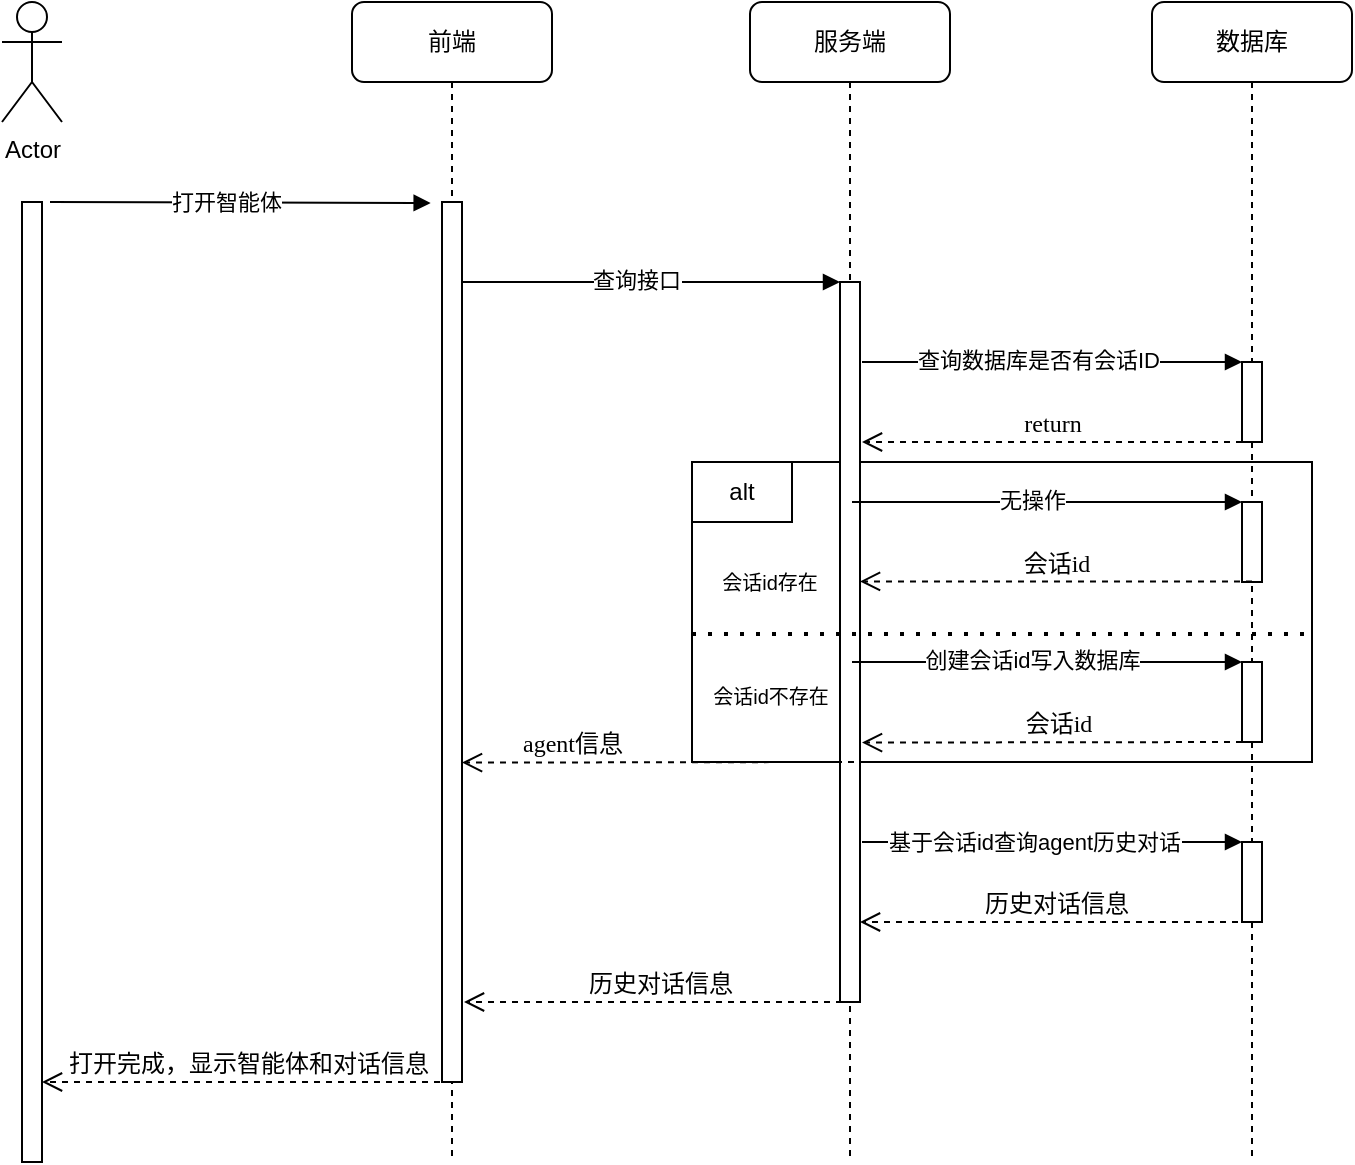 <mxfile version="26.2.13">
  <diagram name="Page-1" id="13e1069c-82ec-6db2-03f1-153e76fe0fe0">
    <mxGraphModel dx="1723" dy="919" grid="1" gridSize="10" guides="1" tooltips="1" connect="1" arrows="1" fold="1" page="1" pageScale="1" pageWidth="1100" pageHeight="850" background="none" math="0" shadow="0">
      <root>
        <mxCell id="0" />
        <mxCell id="1" parent="0" />
        <mxCell id="Ww4k8PjGt3EXnBUToz8T-38" value="" style="rounded=0;whiteSpace=wrap;html=1;movable=1;resizable=1;rotatable=1;deletable=1;editable=1;locked=0;connectable=1;" vertex="1" parent="1">
          <mxGeometry x="545" y="370" width="310" height="150" as="geometry" />
        </mxCell>
        <mxCell id="Ww4k8PjGt3EXnBUToz8T-5" value="" style="html=1;points=[];perimeter=orthogonalPerimeter;rounded=0;shadow=0;comic=0;labelBackgroundColor=none;strokeWidth=1;fontFamily=Verdana;fontSize=12;align=center;" vertex="1" parent="1">
          <mxGeometry x="210" y="240" width="10" height="480" as="geometry" />
        </mxCell>
        <mxCell id="Ww4k8PjGt3EXnBUToz8T-9" value="" style="html=1;verticalAlign=bottom;endArrow=block;entryX=0.033;entryY=0.02;labelBackgroundColor=none;fontFamily=Verdana;fontSize=12;edgeStyle=elbowEdgeStyle;elbow=vertical;entryDx=0;entryDy=0;entryPerimeter=0;" edge="1" parent="1">
          <mxGeometry x="0.062" y="9" relative="1" as="geometry">
            <mxPoint x="224" y="240" as="sourcePoint" />
            <mxPoint x="414.33" y="241" as="targetPoint" />
            <mxPoint as="offset" />
          </mxGeometry>
        </mxCell>
        <mxCell id="Ww4k8PjGt3EXnBUToz8T-11" value="打开智能体" style="edgeLabel;html=1;align=center;verticalAlign=middle;resizable=0;points=[];" vertex="1" connectable="0" parent="Ww4k8PjGt3EXnBUToz8T-9">
          <mxGeometry x="-0.079" y="1" relative="1" as="geometry">
            <mxPoint as="offset" />
          </mxGeometry>
        </mxCell>
        <mxCell id="Ww4k8PjGt3EXnBUToz8T-17" value="服务端" style="shape=umlLifeline;perimeter=lifelinePerimeter;whiteSpace=wrap;html=1;container=1;collapsible=0;recursiveResize=0;outlineConnect=0;rounded=1;shadow=0;comic=0;labelBackgroundColor=none;strokeWidth=1;fontFamily=Verdana;fontSize=12;align=center;" vertex="1" parent="1">
          <mxGeometry x="574" y="140" width="100" height="580" as="geometry" />
        </mxCell>
        <mxCell id="Ww4k8PjGt3EXnBUToz8T-18" value="" style="html=1;points=[];perimeter=orthogonalPerimeter;rounded=0;shadow=0;comic=0;labelBackgroundColor=none;strokeWidth=1;fontFamily=Verdana;fontSize=12;align=center;" vertex="1" parent="Ww4k8PjGt3EXnBUToz8T-17">
          <mxGeometry x="45" y="140" width="10" height="360" as="geometry" />
        </mxCell>
        <mxCell id="Ww4k8PjGt3EXnBUToz8T-23" value="" style="html=1;verticalAlign=bottom;endArrow=block;labelBackgroundColor=none;fontFamily=Verdana;fontSize=12;edgeStyle=elbowEdgeStyle;elbow=vertical;" edge="1" parent="Ww4k8PjGt3EXnBUToz8T-17">
          <mxGeometry x="0.062" y="9" relative="1" as="geometry">
            <mxPoint x="-145" y="140" as="sourcePoint" />
            <mxPoint x="45" y="140" as="targetPoint" />
            <mxPoint as="offset" />
          </mxGeometry>
        </mxCell>
        <mxCell id="Ww4k8PjGt3EXnBUToz8T-24" value="查询接口" style="edgeLabel;html=1;align=center;verticalAlign=middle;resizable=0;points=[];" vertex="1" connectable="0" parent="Ww4k8PjGt3EXnBUToz8T-23">
          <mxGeometry x="-0.079" y="1" relative="1" as="geometry">
            <mxPoint as="offset" />
          </mxGeometry>
        </mxCell>
        <mxCell id="Ww4k8PjGt3EXnBUToz8T-47" value="&lt;span style=&quot;font-size: 10px;&quot;&gt;会话id不存在&lt;/span&gt;" style="text;html=1;align=center;verticalAlign=middle;whiteSpace=wrap;rounded=0;" vertex="1" parent="Ww4k8PjGt3EXnBUToz8T-17">
          <mxGeometry x="-23" y="334" width="67" height="25" as="geometry" />
        </mxCell>
        <mxCell id="Ww4k8PjGt3EXnBUToz8T-19" value="Actor" style="shape=umlActor;verticalLabelPosition=bottom;verticalAlign=top;html=1;" vertex="1" parent="1">
          <mxGeometry x="200" y="140" width="30" height="60" as="geometry" />
        </mxCell>
        <mxCell id="Ww4k8PjGt3EXnBUToz8T-20" value="前端" style="shape=umlLifeline;perimeter=lifelinePerimeter;whiteSpace=wrap;html=1;container=1;collapsible=0;recursiveResize=0;outlineConnect=0;rounded=1;shadow=0;comic=0;labelBackgroundColor=none;strokeWidth=1;fontFamily=Verdana;fontSize=12;align=center;movable=1;resizable=1;rotatable=1;deletable=1;editable=1;locked=0;connectable=1;" vertex="1" parent="1">
          <mxGeometry x="375" y="140" width="100" height="580" as="geometry" />
        </mxCell>
        <mxCell id="Ww4k8PjGt3EXnBUToz8T-21" value="" style="html=1;points=[];perimeter=orthogonalPerimeter;rounded=0;shadow=0;comic=0;labelBackgroundColor=none;strokeWidth=1;fontFamily=Verdana;fontSize=12;align=center;" vertex="1" parent="Ww4k8PjGt3EXnBUToz8T-20">
          <mxGeometry x="45" y="100" width="10" height="440" as="geometry" />
        </mxCell>
        <mxCell id="Ww4k8PjGt3EXnBUToz8T-65" value="agent信息" style="html=1;verticalAlign=bottom;endArrow=open;dashed=1;endSize=8;labelBackgroundColor=none;fontFamily=Verdana;fontSize=12;" edge="1" parent="Ww4k8PjGt3EXnBUToz8T-20">
          <mxGeometry x="0.439" relative="1" as="geometry">
            <mxPoint x="55" y="380.29" as="targetPoint" />
            <mxPoint x="251" y="380" as="sourcePoint" />
            <mxPoint as="offset" />
          </mxGeometry>
        </mxCell>
        <mxCell id="Ww4k8PjGt3EXnBUToz8T-25" value="数据库" style="shape=umlLifeline;perimeter=lifelinePerimeter;whiteSpace=wrap;html=1;container=1;collapsible=0;recursiveResize=0;outlineConnect=0;rounded=1;shadow=0;comic=0;labelBackgroundColor=none;strokeWidth=1;fontFamily=Verdana;fontSize=12;align=center;" vertex="1" parent="1">
          <mxGeometry x="775" y="140" width="100" height="580" as="geometry" />
        </mxCell>
        <mxCell id="Ww4k8PjGt3EXnBUToz8T-26" value="" style="html=1;points=[];perimeter=orthogonalPerimeter;rounded=0;shadow=0;comic=0;labelBackgroundColor=none;strokeWidth=1;fontFamily=Verdana;fontSize=12;align=center;" vertex="1" parent="Ww4k8PjGt3EXnBUToz8T-25">
          <mxGeometry x="45" y="180" width="10" height="40" as="geometry" />
        </mxCell>
        <mxCell id="Ww4k8PjGt3EXnBUToz8T-35" value="" style="html=1;verticalAlign=bottom;endArrow=block;labelBackgroundColor=none;fontFamily=Verdana;fontSize=12;edgeStyle=elbowEdgeStyle;elbow=vertical;" edge="1" parent="Ww4k8PjGt3EXnBUToz8T-25">
          <mxGeometry x="0.062" y="9" relative="1" as="geometry">
            <mxPoint x="-145" y="180" as="sourcePoint" />
            <mxPoint x="45" y="180" as="targetPoint" />
            <mxPoint as="offset" />
          </mxGeometry>
        </mxCell>
        <mxCell id="Ww4k8PjGt3EXnBUToz8T-36" value="查询数据库是否有会话ID" style="edgeLabel;html=1;align=center;verticalAlign=middle;resizable=0;points=[];" vertex="1" connectable="0" parent="Ww4k8PjGt3EXnBUToz8T-35">
          <mxGeometry x="-0.079" y="1" relative="1" as="geometry">
            <mxPoint as="offset" />
          </mxGeometry>
        </mxCell>
        <mxCell id="Ww4k8PjGt3EXnBUToz8T-37" value="return" style="html=1;verticalAlign=bottom;endArrow=open;dashed=1;endSize=8;labelBackgroundColor=none;fontFamily=Verdana;fontSize=12;" edge="1" parent="Ww4k8PjGt3EXnBUToz8T-25">
          <mxGeometry relative="1" as="geometry">
            <mxPoint x="-145" y="220" as="targetPoint" />
            <mxPoint x="45" y="220" as="sourcePoint" />
          </mxGeometry>
        </mxCell>
        <mxCell id="Ww4k8PjGt3EXnBUToz8T-63" value="" style="html=1;points=[];perimeter=orthogonalPerimeter;rounded=0;shadow=0;comic=0;labelBackgroundColor=none;strokeWidth=1;fontFamily=Verdana;fontSize=12;align=center;" vertex="1" parent="Ww4k8PjGt3EXnBUToz8T-25">
          <mxGeometry x="45" y="420" width="10" height="40" as="geometry" />
        </mxCell>
        <mxCell id="Ww4k8PjGt3EXnBUToz8T-40" value="alt" style="rounded=0;whiteSpace=wrap;html=1;movable=1;resizable=1;rotatable=1;deletable=1;editable=1;locked=0;connectable=1;" vertex="1" parent="1">
          <mxGeometry x="545" y="370" width="50" height="30" as="geometry" />
        </mxCell>
        <mxCell id="Ww4k8PjGt3EXnBUToz8T-42" value="" style="endArrow=none;dashed=1;html=1;dashPattern=1 3;strokeWidth=2;rounded=0;movable=1;resizable=1;rotatable=1;deletable=1;editable=1;locked=0;connectable=1;" edge="1" parent="1">
          <mxGeometry width="50" height="50" relative="1" as="geometry">
            <mxPoint x="545" y="456" as="sourcePoint" />
            <mxPoint x="857" y="456" as="targetPoint" />
          </mxGeometry>
        </mxCell>
        <mxCell id="Ww4k8PjGt3EXnBUToz8T-43" value="" style="html=1;points=[];perimeter=orthogonalPerimeter;rounded=0;shadow=0;comic=0;labelBackgroundColor=none;strokeWidth=1;fontFamily=Verdana;fontSize=12;align=center;" vertex="1" parent="1">
          <mxGeometry x="820" y="390" width="10" height="40" as="geometry" />
        </mxCell>
        <mxCell id="Ww4k8PjGt3EXnBUToz8T-45" value="" style="html=1;points=[];perimeter=orthogonalPerimeter;rounded=0;shadow=0;comic=0;labelBackgroundColor=none;strokeWidth=1;fontFamily=Verdana;fontSize=12;align=center;" vertex="1" parent="1">
          <mxGeometry x="820" y="470" width="10" height="40" as="geometry" />
        </mxCell>
        <mxCell id="Ww4k8PjGt3EXnBUToz8T-46" value="&lt;font style=&quot;font-size: 10px;&quot;&gt;会话id存在&lt;/font&gt;" style="text;html=1;align=center;verticalAlign=middle;whiteSpace=wrap;rounded=0;" vertex="1" parent="1">
          <mxGeometry x="559" y="417.5" width="50" height="25" as="geometry" />
        </mxCell>
        <mxCell id="Ww4k8PjGt3EXnBUToz8T-50" value="" style="html=1;verticalAlign=bottom;endArrow=block;labelBackgroundColor=none;fontFamily=Verdana;fontSize=12;edgeStyle=elbowEdgeStyle;elbow=vertical;" edge="1" parent="1">
          <mxGeometry x="0.062" y="9" relative="1" as="geometry">
            <mxPoint x="625" y="470" as="sourcePoint" />
            <mxPoint x="820" y="470" as="targetPoint" />
            <mxPoint as="offset" />
          </mxGeometry>
        </mxCell>
        <mxCell id="Ww4k8PjGt3EXnBUToz8T-51" value="创建会话id写入数据库" style="edgeLabel;html=1;align=center;verticalAlign=middle;resizable=0;points=[];" vertex="1" connectable="0" parent="Ww4k8PjGt3EXnBUToz8T-50">
          <mxGeometry x="-0.079" y="1" relative="1" as="geometry">
            <mxPoint as="offset" />
          </mxGeometry>
        </mxCell>
        <mxCell id="Ww4k8PjGt3EXnBUToz8T-52" value="" style="html=1;verticalAlign=bottom;endArrow=block;labelBackgroundColor=none;fontFamily=Verdana;fontSize=12;edgeStyle=elbowEdgeStyle;elbow=vertical;" edge="1" parent="1">
          <mxGeometry x="0.062" y="9" relative="1" as="geometry">
            <mxPoint x="625" y="390" as="sourcePoint" />
            <mxPoint x="820" y="390" as="targetPoint" />
            <mxPoint as="offset" />
          </mxGeometry>
        </mxCell>
        <mxCell id="Ww4k8PjGt3EXnBUToz8T-53" value="无操作" style="edgeLabel;html=1;align=center;verticalAlign=middle;resizable=0;points=[];" vertex="1" connectable="0" parent="Ww4k8PjGt3EXnBUToz8T-52">
          <mxGeometry x="-0.079" y="1" relative="1" as="geometry">
            <mxPoint as="offset" />
          </mxGeometry>
        </mxCell>
        <mxCell id="Ww4k8PjGt3EXnBUToz8T-57" value="" style="html=1;verticalAlign=bottom;endArrow=block;labelBackgroundColor=none;fontFamily=Verdana;fontSize=12;edgeStyle=elbowEdgeStyle;elbow=horizontal;" edge="1" parent="1">
          <mxGeometry x="0.062" y="9" relative="1" as="geometry">
            <mxPoint x="630" y="560" as="sourcePoint" />
            <mxPoint x="820" y="560" as="targetPoint" />
            <mxPoint as="offset" />
          </mxGeometry>
        </mxCell>
        <mxCell id="Ww4k8PjGt3EXnBUToz8T-60" value="基于会话id查询agent历史对话" style="edgeLabel;html=1;align=center;verticalAlign=middle;resizable=0;points=[];" vertex="1" connectable="0" parent="Ww4k8PjGt3EXnBUToz8T-57">
          <mxGeometry x="-0.101" relative="1" as="geometry">
            <mxPoint as="offset" />
          </mxGeometry>
        </mxCell>
        <mxCell id="Ww4k8PjGt3EXnBUToz8T-55" value="会话id" style="html=1;verticalAlign=bottom;endArrow=open;dashed=1;endSize=8;labelBackgroundColor=none;fontFamily=Verdana;fontSize=12;" edge="1" parent="1" target="Ww4k8PjGt3EXnBUToz8T-18">
          <mxGeometry relative="1" as="geometry">
            <mxPoint x="715" y="429.71" as="targetPoint" />
            <mxPoint x="825" y="429.71" as="sourcePoint" />
          </mxGeometry>
        </mxCell>
        <mxCell id="Ww4k8PjGt3EXnBUToz8T-62" value="会话id" style="html=1;verticalAlign=bottom;endArrow=open;dashed=1;endSize=8;labelBackgroundColor=none;fontFamily=Verdana;fontSize=12;" edge="1" parent="1">
          <mxGeometry relative="1" as="geometry">
            <mxPoint x="630" y="510.29" as="targetPoint" />
            <mxPoint x="826" y="510" as="sourcePoint" />
          </mxGeometry>
        </mxCell>
        <mxCell id="Ww4k8PjGt3EXnBUToz8T-64" value="历史对话信息" style="html=1;verticalAlign=bottom;endArrow=open;dashed=1;endSize=8;labelBackgroundColor=none;fontFamily=Verdana;fontSize=12;" edge="1" parent="1">
          <mxGeometry relative="1" as="geometry">
            <mxPoint x="629" y="600" as="targetPoint" />
            <mxPoint x="824" y="600" as="sourcePoint" />
          </mxGeometry>
        </mxCell>
        <mxCell id="Ww4k8PjGt3EXnBUToz8T-66" value="历史对话信息" style="html=1;verticalAlign=bottom;endArrow=open;dashed=1;endSize=8;labelBackgroundColor=none;fontFamily=Verdana;fontSize=12;" edge="1" parent="1">
          <mxGeometry relative="1" as="geometry">
            <mxPoint x="431" y="640" as="targetPoint" />
            <mxPoint x="626" y="640" as="sourcePoint" />
          </mxGeometry>
        </mxCell>
        <mxCell id="Ww4k8PjGt3EXnBUToz8T-67" value="打开完成，显示智能体和对话信息" style="html=1;verticalAlign=bottom;endArrow=open;dashed=1;endSize=8;labelBackgroundColor=none;fontFamily=Verdana;fontSize=12;exitX=0.5;exitY=1;exitDx=0;exitDy=0;exitPerimeter=0;" edge="1" parent="1" source="Ww4k8PjGt3EXnBUToz8T-21">
          <mxGeometry relative="1" as="geometry">
            <mxPoint x="220" y="680" as="targetPoint" />
            <mxPoint x="415" y="680" as="sourcePoint" />
          </mxGeometry>
        </mxCell>
      </root>
    </mxGraphModel>
  </diagram>
</mxfile>
